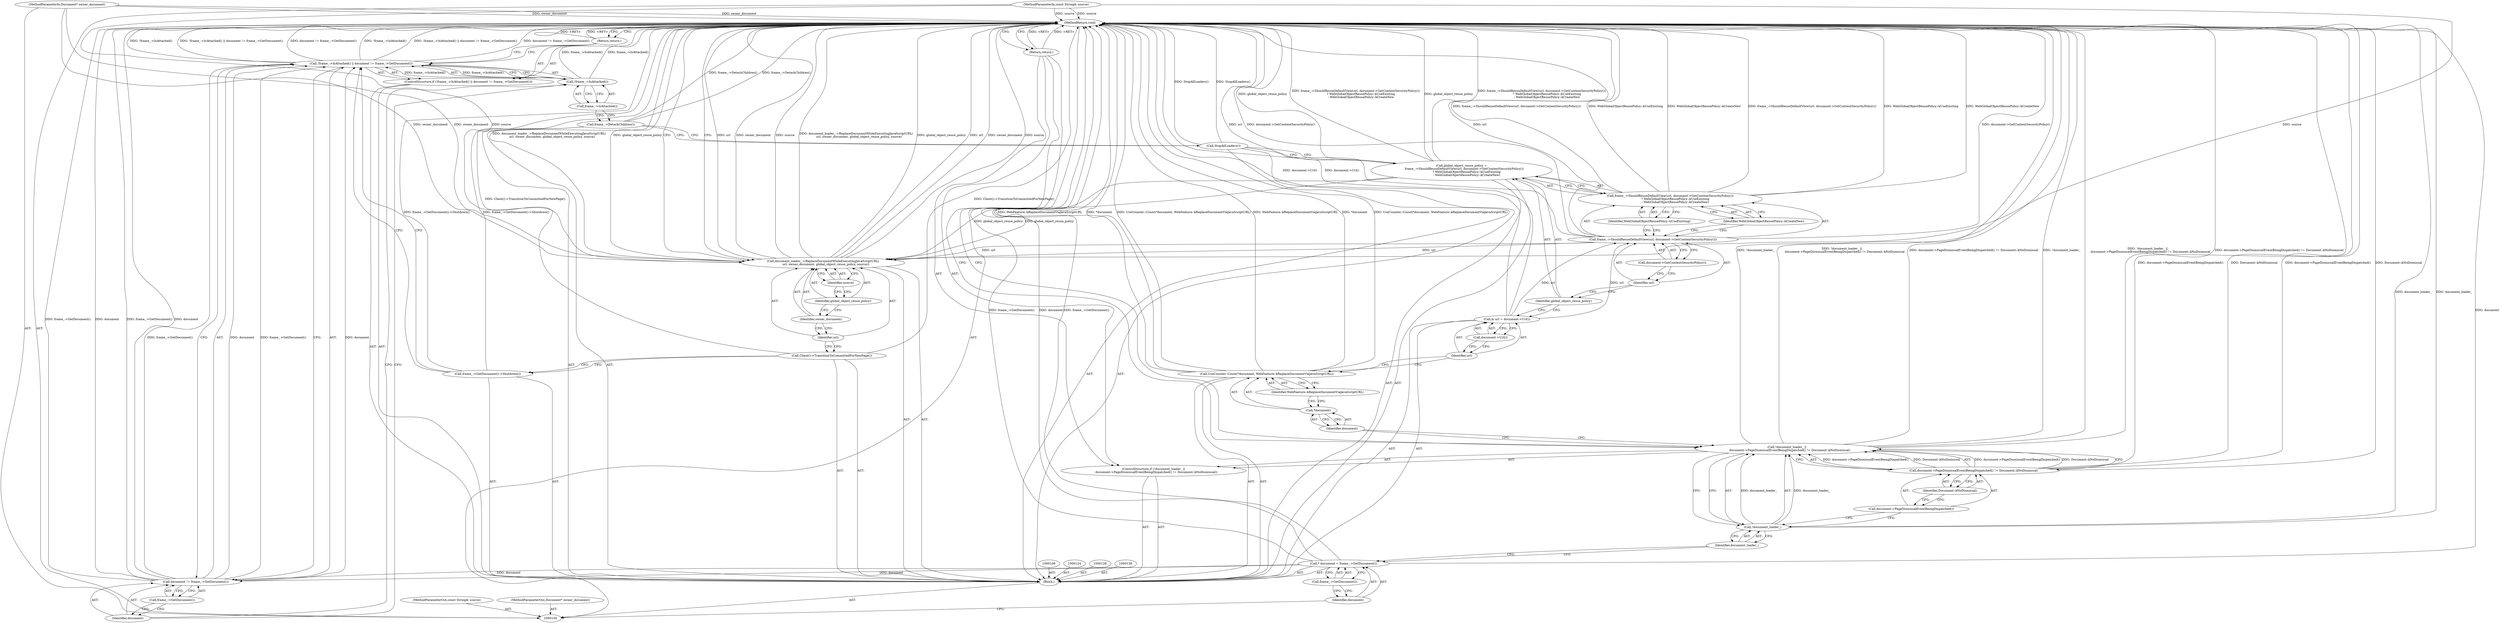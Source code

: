 digraph "0_Chrome_90f878780cce9c4b0475fcea14d91b8f510cce11_2" {
"1000155" [label="(MethodReturn,void)"];
"1000125" [label="(Call,& url = document->Url())"];
"1000126" [label="(Identifier,url)"];
"1000127" [label="(Call,document->Url())"];
"1000129" [label="(Call,global_object_reuse_policy =\n      frame_->ShouldReuseDefaultView(url, document->GetContentSecurityPolicy())\n           ? WebGlobalObjectReusePolicy::kUseExisting\n           : WebGlobalObjectReusePolicy::kCreateNew)"];
"1000130" [label="(Identifier,global_object_reuse_policy)"];
"1000133" [label="(Identifier,url)"];
"1000134" [label="(Call,document->GetContentSecurityPolicy())"];
"1000131" [label="(Call,frame_->ShouldReuseDefaultView(url, document->GetContentSecurityPolicy())\n           ? WebGlobalObjectReusePolicy::kUseExisting\n           : WebGlobalObjectReusePolicy::kCreateNew)"];
"1000132" [label="(Call,frame_->ShouldReuseDefaultView(url, document->GetContentSecurityPolicy()))"];
"1000135" [label="(Identifier,WebGlobalObjectReusePolicy::kUseExisting)"];
"1000105" [label="(MethodParameterIn,const String& source)"];
"1000237" [label="(MethodParameterOut,const String& source)"];
"1000136" [label="(Identifier,WebGlobalObjectReusePolicy::kCreateNew)"];
"1000137" [label="(Call,StopAllLoaders())"];
"1000139" [label="(Call,frame_->DetachChildren())"];
"1000140" [label="(ControlStructure,if (!frame_->IsAttached() || document != frame_->GetDocument()))"];
"1000144" [label="(Call,document != frame_->GetDocument())"];
"1000145" [label="(Identifier,document)"];
"1000146" [label="(Call,frame_->GetDocument())"];
"1000141" [label="(Call,!frame_->IsAttached() || document != frame_->GetDocument())"];
"1000142" [label="(Call,!frame_->IsAttached())"];
"1000143" [label="(Call,frame_->IsAttached())"];
"1000147" [label="(Return,return;)"];
"1000148" [label="(Call,frame_->GetDocument()->Shutdown())"];
"1000107" [label="(Block,)"];
"1000106" [label="(MethodParameterIn,Document* owner_document)"];
"1000238" [label="(MethodParameterOut,Document* owner_document)"];
"1000149" [label="(Call,Client()->TransitionToCommittedForNewPage())"];
"1000150" [label="(Call,document_loader_->ReplaceDocumentWhileExecutingJavaScriptURL(\n      url, owner_document, global_object_reuse_policy, source))"];
"1000152" [label="(Identifier,owner_document)"];
"1000153" [label="(Identifier,global_object_reuse_policy)"];
"1000154" [label="(Identifier,source)"];
"1000151" [label="(Identifier,url)"];
"1000109" [label="(Call,* document = frame_->GetDocument())"];
"1000110" [label="(Identifier,document)"];
"1000111" [label="(Call,frame_->GetDocument())"];
"1000112" [label="(ControlStructure,if (!document_loader_ ||\n      document->PageDismissalEventBeingDispatched() != Document::kNoDismissal))"];
"1000113" [label="(Call,!document_loader_ ||\n      document->PageDismissalEventBeingDispatched() != Document::kNoDismissal)"];
"1000114" [label="(Call,!document_loader_)"];
"1000115" [label="(Identifier,document_loader_)"];
"1000118" [label="(Identifier,Document::kNoDismissal)"];
"1000116" [label="(Call,document->PageDismissalEventBeingDispatched() != Document::kNoDismissal)"];
"1000117" [label="(Call,document->PageDismissalEventBeingDispatched())"];
"1000119" [label="(Return,return;)"];
"1000120" [label="(Call,UseCounter::Count(*document, WebFeature::kReplaceDocumentViaJavaScriptURL))"];
"1000121" [label="(Call,*document)"];
"1000122" [label="(Identifier,document)"];
"1000123" [label="(Identifier,WebFeature::kReplaceDocumentViaJavaScriptURL)"];
"1000155" -> "1000104"  [label="AST: "];
"1000155" -> "1000119"  [label="CFG: "];
"1000155" -> "1000147"  [label="CFG: "];
"1000155" -> "1000150"  [label="CFG: "];
"1000116" -> "1000155"  [label="DDG: document->PageDismissalEventBeingDispatched()"];
"1000116" -> "1000155"  [label="DDG: Document::kNoDismissal"];
"1000129" -> "1000155"  [label="DDG: global_object_reuse_policy"];
"1000129" -> "1000155"  [label="DDG: frame_->ShouldReuseDefaultView(url, document->GetContentSecurityPolicy())\n           ? WebGlobalObjectReusePolicy::kUseExisting\n           : WebGlobalObjectReusePolicy::kCreateNew"];
"1000141" -> "1000155"  [label="DDG: !frame_->IsAttached()"];
"1000141" -> "1000155"  [label="DDG: !frame_->IsAttached() || document != frame_->GetDocument()"];
"1000141" -> "1000155"  [label="DDG: document != frame_->GetDocument()"];
"1000150" -> "1000155"  [label="DDG: url"];
"1000150" -> "1000155"  [label="DDG: owner_document"];
"1000150" -> "1000155"  [label="DDG: source"];
"1000150" -> "1000155"  [label="DDG: document_loader_->ReplaceDocumentWhileExecutingJavaScriptURL(\n      url, owner_document, global_object_reuse_policy, source)"];
"1000150" -> "1000155"  [label="DDG: global_object_reuse_policy"];
"1000105" -> "1000155"  [label="DDG: source"];
"1000113" -> "1000155"  [label="DDG: !document_loader_"];
"1000113" -> "1000155"  [label="DDG: !document_loader_ ||\n      document->PageDismissalEventBeingDispatched() != Document::kNoDismissal"];
"1000113" -> "1000155"  [label="DDG: document->PageDismissalEventBeingDispatched() != Document::kNoDismissal"];
"1000132" -> "1000155"  [label="DDG: url"];
"1000132" -> "1000155"  [label="DDG: document->GetContentSecurityPolicy()"];
"1000144" -> "1000155"  [label="DDG: frame_->GetDocument()"];
"1000144" -> "1000155"  [label="DDG: document"];
"1000120" -> "1000155"  [label="DDG: WebFeature::kReplaceDocumentViaJavaScriptURL"];
"1000120" -> "1000155"  [label="DDG: *document"];
"1000120" -> "1000155"  [label="DDG: UseCounter::Count(*document, WebFeature::kReplaceDocumentViaJavaScriptURL)"];
"1000131" -> "1000155"  [label="DDG: frame_->ShouldReuseDefaultView(url, document->GetContentSecurityPolicy())"];
"1000131" -> "1000155"  [label="DDG: WebGlobalObjectReusePolicy::kUseExisting"];
"1000131" -> "1000155"  [label="DDG: WebGlobalObjectReusePolicy::kCreateNew"];
"1000139" -> "1000155"  [label="DDG: frame_->DetachChildren()"];
"1000114" -> "1000155"  [label="DDG: document_loader_"];
"1000149" -> "1000155"  [label="DDG: Client()->TransitionToCommittedForNewPage()"];
"1000148" -> "1000155"  [label="DDG: frame_->GetDocument()->Shutdown()"];
"1000125" -> "1000155"  [label="DDG: document->Url()"];
"1000109" -> "1000155"  [label="DDG: document"];
"1000109" -> "1000155"  [label="DDG: frame_->GetDocument()"];
"1000142" -> "1000155"  [label="DDG: frame_->IsAttached()"];
"1000137" -> "1000155"  [label="DDG: StopAllLoaders()"];
"1000106" -> "1000155"  [label="DDG: owner_document"];
"1000147" -> "1000155"  [label="DDG: <RET>"];
"1000119" -> "1000155"  [label="DDG: <RET>"];
"1000125" -> "1000107"  [label="AST: "];
"1000125" -> "1000127"  [label="CFG: "];
"1000126" -> "1000125"  [label="AST: "];
"1000127" -> "1000125"  [label="AST: "];
"1000130" -> "1000125"  [label="CFG: "];
"1000125" -> "1000155"  [label="DDG: document->Url()"];
"1000125" -> "1000132"  [label="DDG: url"];
"1000126" -> "1000125"  [label="AST: "];
"1000126" -> "1000120"  [label="CFG: "];
"1000127" -> "1000126"  [label="CFG: "];
"1000127" -> "1000125"  [label="AST: "];
"1000127" -> "1000126"  [label="CFG: "];
"1000125" -> "1000127"  [label="CFG: "];
"1000129" -> "1000107"  [label="AST: "];
"1000129" -> "1000131"  [label="CFG: "];
"1000130" -> "1000129"  [label="AST: "];
"1000131" -> "1000129"  [label="AST: "];
"1000137" -> "1000129"  [label="CFG: "];
"1000129" -> "1000155"  [label="DDG: global_object_reuse_policy"];
"1000129" -> "1000155"  [label="DDG: frame_->ShouldReuseDefaultView(url, document->GetContentSecurityPolicy())\n           ? WebGlobalObjectReusePolicy::kUseExisting\n           : WebGlobalObjectReusePolicy::kCreateNew"];
"1000129" -> "1000150"  [label="DDG: global_object_reuse_policy"];
"1000130" -> "1000129"  [label="AST: "];
"1000130" -> "1000125"  [label="CFG: "];
"1000133" -> "1000130"  [label="CFG: "];
"1000133" -> "1000132"  [label="AST: "];
"1000133" -> "1000130"  [label="CFG: "];
"1000134" -> "1000133"  [label="CFG: "];
"1000134" -> "1000132"  [label="AST: "];
"1000134" -> "1000133"  [label="CFG: "];
"1000132" -> "1000134"  [label="CFG: "];
"1000131" -> "1000129"  [label="AST: "];
"1000131" -> "1000135"  [label="CFG: "];
"1000131" -> "1000136"  [label="CFG: "];
"1000132" -> "1000131"  [label="AST: "];
"1000135" -> "1000131"  [label="AST: "];
"1000136" -> "1000131"  [label="AST: "];
"1000129" -> "1000131"  [label="CFG: "];
"1000131" -> "1000155"  [label="DDG: frame_->ShouldReuseDefaultView(url, document->GetContentSecurityPolicy())"];
"1000131" -> "1000155"  [label="DDG: WebGlobalObjectReusePolicy::kUseExisting"];
"1000131" -> "1000155"  [label="DDG: WebGlobalObjectReusePolicy::kCreateNew"];
"1000132" -> "1000131"  [label="AST: "];
"1000132" -> "1000134"  [label="CFG: "];
"1000133" -> "1000132"  [label="AST: "];
"1000134" -> "1000132"  [label="AST: "];
"1000135" -> "1000132"  [label="CFG: "];
"1000136" -> "1000132"  [label="CFG: "];
"1000132" -> "1000155"  [label="DDG: url"];
"1000132" -> "1000155"  [label="DDG: document->GetContentSecurityPolicy()"];
"1000125" -> "1000132"  [label="DDG: url"];
"1000132" -> "1000150"  [label="DDG: url"];
"1000135" -> "1000131"  [label="AST: "];
"1000135" -> "1000132"  [label="CFG: "];
"1000131" -> "1000135"  [label="CFG: "];
"1000105" -> "1000104"  [label="AST: "];
"1000105" -> "1000155"  [label="DDG: source"];
"1000105" -> "1000150"  [label="DDG: source"];
"1000237" -> "1000104"  [label="AST: "];
"1000136" -> "1000131"  [label="AST: "];
"1000136" -> "1000132"  [label="CFG: "];
"1000131" -> "1000136"  [label="CFG: "];
"1000137" -> "1000107"  [label="AST: "];
"1000137" -> "1000129"  [label="CFG: "];
"1000139" -> "1000137"  [label="CFG: "];
"1000137" -> "1000155"  [label="DDG: StopAllLoaders()"];
"1000139" -> "1000107"  [label="AST: "];
"1000139" -> "1000137"  [label="CFG: "];
"1000143" -> "1000139"  [label="CFG: "];
"1000139" -> "1000155"  [label="DDG: frame_->DetachChildren()"];
"1000140" -> "1000107"  [label="AST: "];
"1000141" -> "1000140"  [label="AST: "];
"1000147" -> "1000140"  [label="AST: "];
"1000144" -> "1000141"  [label="AST: "];
"1000144" -> "1000146"  [label="CFG: "];
"1000145" -> "1000144"  [label="AST: "];
"1000146" -> "1000144"  [label="AST: "];
"1000141" -> "1000144"  [label="CFG: "];
"1000144" -> "1000155"  [label="DDG: frame_->GetDocument()"];
"1000144" -> "1000155"  [label="DDG: document"];
"1000144" -> "1000141"  [label="DDG: document"];
"1000144" -> "1000141"  [label="DDG: frame_->GetDocument()"];
"1000109" -> "1000144"  [label="DDG: document"];
"1000145" -> "1000144"  [label="AST: "];
"1000145" -> "1000142"  [label="CFG: "];
"1000146" -> "1000145"  [label="CFG: "];
"1000146" -> "1000144"  [label="AST: "];
"1000146" -> "1000145"  [label="CFG: "];
"1000144" -> "1000146"  [label="CFG: "];
"1000141" -> "1000140"  [label="AST: "];
"1000141" -> "1000142"  [label="CFG: "];
"1000141" -> "1000144"  [label="CFG: "];
"1000142" -> "1000141"  [label="AST: "];
"1000144" -> "1000141"  [label="AST: "];
"1000147" -> "1000141"  [label="CFG: "];
"1000148" -> "1000141"  [label="CFG: "];
"1000141" -> "1000155"  [label="DDG: !frame_->IsAttached()"];
"1000141" -> "1000155"  [label="DDG: !frame_->IsAttached() || document != frame_->GetDocument()"];
"1000141" -> "1000155"  [label="DDG: document != frame_->GetDocument()"];
"1000142" -> "1000141"  [label="DDG: frame_->IsAttached()"];
"1000144" -> "1000141"  [label="DDG: document"];
"1000144" -> "1000141"  [label="DDG: frame_->GetDocument()"];
"1000142" -> "1000141"  [label="AST: "];
"1000142" -> "1000143"  [label="CFG: "];
"1000143" -> "1000142"  [label="AST: "];
"1000145" -> "1000142"  [label="CFG: "];
"1000141" -> "1000142"  [label="CFG: "];
"1000142" -> "1000155"  [label="DDG: frame_->IsAttached()"];
"1000142" -> "1000141"  [label="DDG: frame_->IsAttached()"];
"1000143" -> "1000142"  [label="AST: "];
"1000143" -> "1000139"  [label="CFG: "];
"1000142" -> "1000143"  [label="CFG: "];
"1000147" -> "1000140"  [label="AST: "];
"1000147" -> "1000141"  [label="CFG: "];
"1000155" -> "1000147"  [label="CFG: "];
"1000147" -> "1000155"  [label="DDG: <RET>"];
"1000148" -> "1000107"  [label="AST: "];
"1000148" -> "1000141"  [label="CFG: "];
"1000149" -> "1000148"  [label="CFG: "];
"1000148" -> "1000155"  [label="DDG: frame_->GetDocument()->Shutdown()"];
"1000107" -> "1000104"  [label="AST: "];
"1000108" -> "1000107"  [label="AST: "];
"1000109" -> "1000107"  [label="AST: "];
"1000112" -> "1000107"  [label="AST: "];
"1000120" -> "1000107"  [label="AST: "];
"1000124" -> "1000107"  [label="AST: "];
"1000125" -> "1000107"  [label="AST: "];
"1000128" -> "1000107"  [label="AST: "];
"1000129" -> "1000107"  [label="AST: "];
"1000137" -> "1000107"  [label="AST: "];
"1000138" -> "1000107"  [label="AST: "];
"1000139" -> "1000107"  [label="AST: "];
"1000140" -> "1000107"  [label="AST: "];
"1000148" -> "1000107"  [label="AST: "];
"1000149" -> "1000107"  [label="AST: "];
"1000150" -> "1000107"  [label="AST: "];
"1000106" -> "1000104"  [label="AST: "];
"1000106" -> "1000155"  [label="DDG: owner_document"];
"1000106" -> "1000150"  [label="DDG: owner_document"];
"1000238" -> "1000104"  [label="AST: "];
"1000149" -> "1000107"  [label="AST: "];
"1000149" -> "1000148"  [label="CFG: "];
"1000151" -> "1000149"  [label="CFG: "];
"1000149" -> "1000155"  [label="DDG: Client()->TransitionToCommittedForNewPage()"];
"1000150" -> "1000107"  [label="AST: "];
"1000150" -> "1000154"  [label="CFG: "];
"1000151" -> "1000150"  [label="AST: "];
"1000152" -> "1000150"  [label="AST: "];
"1000153" -> "1000150"  [label="AST: "];
"1000154" -> "1000150"  [label="AST: "];
"1000155" -> "1000150"  [label="CFG: "];
"1000150" -> "1000155"  [label="DDG: url"];
"1000150" -> "1000155"  [label="DDG: owner_document"];
"1000150" -> "1000155"  [label="DDG: source"];
"1000150" -> "1000155"  [label="DDG: document_loader_->ReplaceDocumentWhileExecutingJavaScriptURL(\n      url, owner_document, global_object_reuse_policy, source)"];
"1000150" -> "1000155"  [label="DDG: global_object_reuse_policy"];
"1000132" -> "1000150"  [label="DDG: url"];
"1000106" -> "1000150"  [label="DDG: owner_document"];
"1000129" -> "1000150"  [label="DDG: global_object_reuse_policy"];
"1000105" -> "1000150"  [label="DDG: source"];
"1000152" -> "1000150"  [label="AST: "];
"1000152" -> "1000151"  [label="CFG: "];
"1000153" -> "1000152"  [label="CFG: "];
"1000153" -> "1000150"  [label="AST: "];
"1000153" -> "1000152"  [label="CFG: "];
"1000154" -> "1000153"  [label="CFG: "];
"1000154" -> "1000150"  [label="AST: "];
"1000154" -> "1000153"  [label="CFG: "];
"1000150" -> "1000154"  [label="CFG: "];
"1000151" -> "1000150"  [label="AST: "];
"1000151" -> "1000149"  [label="CFG: "];
"1000152" -> "1000151"  [label="CFG: "];
"1000109" -> "1000107"  [label="AST: "];
"1000109" -> "1000111"  [label="CFG: "];
"1000110" -> "1000109"  [label="AST: "];
"1000111" -> "1000109"  [label="AST: "];
"1000115" -> "1000109"  [label="CFG: "];
"1000109" -> "1000155"  [label="DDG: document"];
"1000109" -> "1000155"  [label="DDG: frame_->GetDocument()"];
"1000109" -> "1000144"  [label="DDG: document"];
"1000110" -> "1000109"  [label="AST: "];
"1000110" -> "1000104"  [label="CFG: "];
"1000111" -> "1000110"  [label="CFG: "];
"1000111" -> "1000109"  [label="AST: "];
"1000111" -> "1000110"  [label="CFG: "];
"1000109" -> "1000111"  [label="CFG: "];
"1000112" -> "1000107"  [label="AST: "];
"1000113" -> "1000112"  [label="AST: "];
"1000119" -> "1000112"  [label="AST: "];
"1000113" -> "1000112"  [label="AST: "];
"1000113" -> "1000114"  [label="CFG: "];
"1000113" -> "1000116"  [label="CFG: "];
"1000114" -> "1000113"  [label="AST: "];
"1000116" -> "1000113"  [label="AST: "];
"1000119" -> "1000113"  [label="CFG: "];
"1000122" -> "1000113"  [label="CFG: "];
"1000113" -> "1000155"  [label="DDG: !document_loader_"];
"1000113" -> "1000155"  [label="DDG: !document_loader_ ||\n      document->PageDismissalEventBeingDispatched() != Document::kNoDismissal"];
"1000113" -> "1000155"  [label="DDG: document->PageDismissalEventBeingDispatched() != Document::kNoDismissal"];
"1000114" -> "1000113"  [label="DDG: document_loader_"];
"1000116" -> "1000113"  [label="DDG: document->PageDismissalEventBeingDispatched()"];
"1000116" -> "1000113"  [label="DDG: Document::kNoDismissal"];
"1000114" -> "1000113"  [label="AST: "];
"1000114" -> "1000115"  [label="CFG: "];
"1000115" -> "1000114"  [label="AST: "];
"1000117" -> "1000114"  [label="CFG: "];
"1000113" -> "1000114"  [label="CFG: "];
"1000114" -> "1000155"  [label="DDG: document_loader_"];
"1000114" -> "1000113"  [label="DDG: document_loader_"];
"1000115" -> "1000114"  [label="AST: "];
"1000115" -> "1000109"  [label="CFG: "];
"1000114" -> "1000115"  [label="CFG: "];
"1000118" -> "1000116"  [label="AST: "];
"1000118" -> "1000117"  [label="CFG: "];
"1000116" -> "1000118"  [label="CFG: "];
"1000116" -> "1000113"  [label="AST: "];
"1000116" -> "1000118"  [label="CFG: "];
"1000117" -> "1000116"  [label="AST: "];
"1000118" -> "1000116"  [label="AST: "];
"1000113" -> "1000116"  [label="CFG: "];
"1000116" -> "1000155"  [label="DDG: document->PageDismissalEventBeingDispatched()"];
"1000116" -> "1000155"  [label="DDG: Document::kNoDismissal"];
"1000116" -> "1000113"  [label="DDG: document->PageDismissalEventBeingDispatched()"];
"1000116" -> "1000113"  [label="DDG: Document::kNoDismissal"];
"1000117" -> "1000116"  [label="AST: "];
"1000117" -> "1000114"  [label="CFG: "];
"1000118" -> "1000117"  [label="CFG: "];
"1000119" -> "1000112"  [label="AST: "];
"1000119" -> "1000113"  [label="CFG: "];
"1000155" -> "1000119"  [label="CFG: "];
"1000119" -> "1000155"  [label="DDG: <RET>"];
"1000120" -> "1000107"  [label="AST: "];
"1000120" -> "1000123"  [label="CFG: "];
"1000121" -> "1000120"  [label="AST: "];
"1000123" -> "1000120"  [label="AST: "];
"1000126" -> "1000120"  [label="CFG: "];
"1000120" -> "1000155"  [label="DDG: WebFeature::kReplaceDocumentViaJavaScriptURL"];
"1000120" -> "1000155"  [label="DDG: *document"];
"1000120" -> "1000155"  [label="DDG: UseCounter::Count(*document, WebFeature::kReplaceDocumentViaJavaScriptURL)"];
"1000121" -> "1000120"  [label="AST: "];
"1000121" -> "1000122"  [label="CFG: "];
"1000122" -> "1000121"  [label="AST: "];
"1000123" -> "1000121"  [label="CFG: "];
"1000122" -> "1000121"  [label="AST: "];
"1000122" -> "1000113"  [label="CFG: "];
"1000121" -> "1000122"  [label="CFG: "];
"1000123" -> "1000120"  [label="AST: "];
"1000123" -> "1000121"  [label="CFG: "];
"1000120" -> "1000123"  [label="CFG: "];
}
